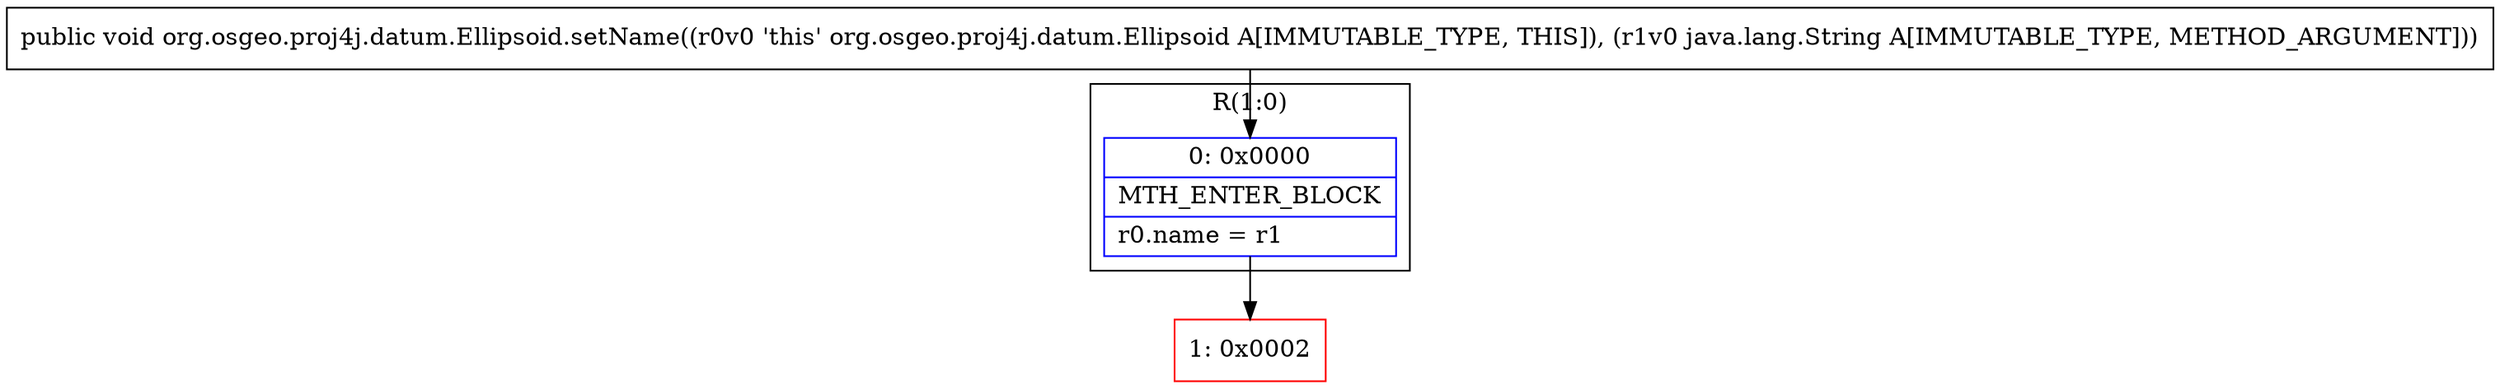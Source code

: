 digraph "CFG fororg.osgeo.proj4j.datum.Ellipsoid.setName(Ljava\/lang\/String;)V" {
subgraph cluster_Region_215262923 {
label = "R(1:0)";
node [shape=record,color=blue];
Node_0 [shape=record,label="{0\:\ 0x0000|MTH_ENTER_BLOCK\l|r0.name = r1\l}"];
}
Node_1 [shape=record,color=red,label="{1\:\ 0x0002}"];
MethodNode[shape=record,label="{public void org.osgeo.proj4j.datum.Ellipsoid.setName((r0v0 'this' org.osgeo.proj4j.datum.Ellipsoid A[IMMUTABLE_TYPE, THIS]), (r1v0 java.lang.String A[IMMUTABLE_TYPE, METHOD_ARGUMENT])) }"];
MethodNode -> Node_0;
Node_0 -> Node_1;
}

